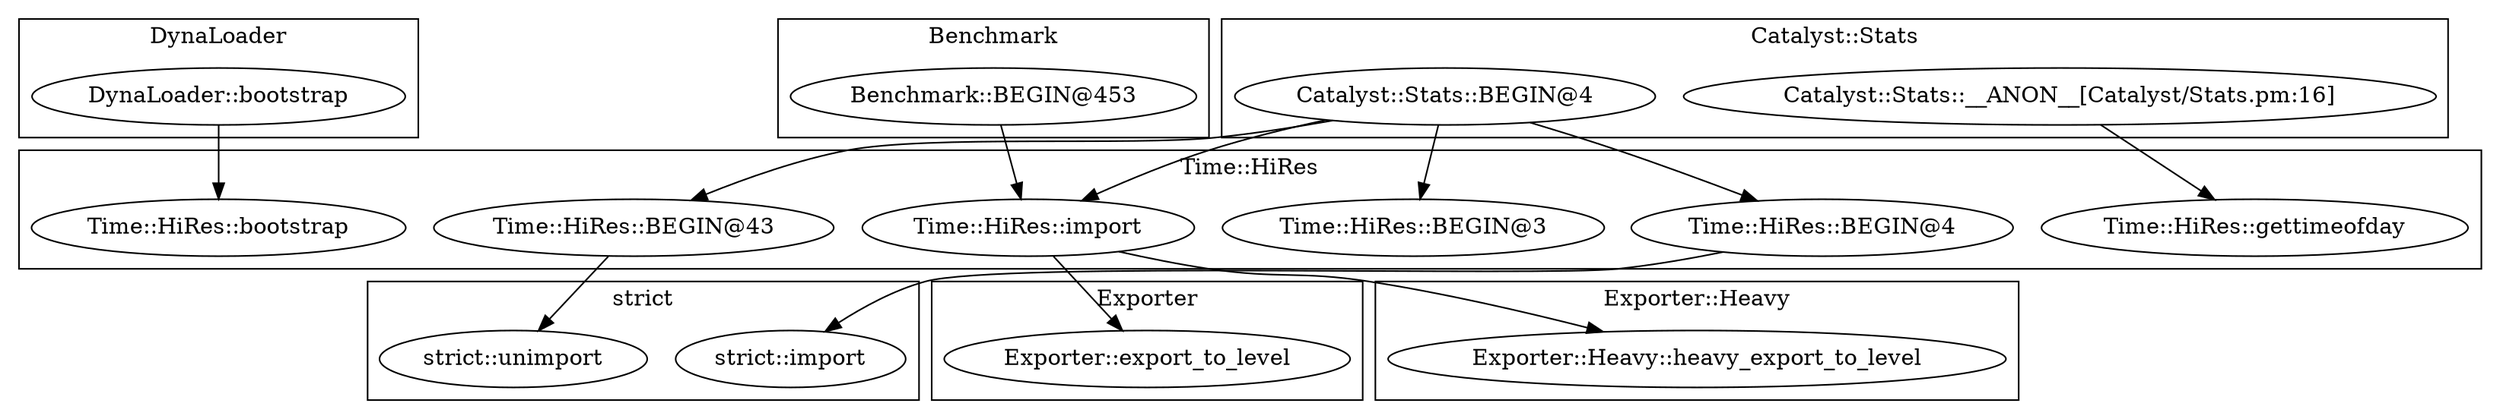 digraph {
graph [overlap=false]
subgraph cluster_Time_HiRes {
	label="Time::HiRes";
	"Time::HiRes::gettimeofday";
	"Time::HiRes::BEGIN@4";
	"Time::HiRes::BEGIN@3";
	"Time::HiRes::import";
	"Time::HiRes::BEGIN@43";
	"Time::HiRes::bootstrap";
}
subgraph cluster_DynaLoader {
	label="DynaLoader";
	"DynaLoader::bootstrap";
}
subgraph cluster_Exporter {
	label="Exporter";
	"Exporter::export_to_level";
}
subgraph cluster_Benchmark {
	label="Benchmark";
	"Benchmark::BEGIN@453";
}
subgraph cluster_Exporter_Heavy {
	label="Exporter::Heavy";
	"Exporter::Heavy::heavy_export_to_level";
}
subgraph cluster_Catalyst_Stats {
	label="Catalyst::Stats";
	"Catalyst::Stats::__ANON__[Catalyst/Stats.pm:16]";
	"Catalyst::Stats::BEGIN@4";
}
subgraph cluster_strict {
	label="strict";
	"strict::unimport";
	"strict::import";
}
"Catalyst::Stats::BEGIN@4" -> "Time::HiRes::BEGIN@4";
"DynaLoader::bootstrap" -> "Time::HiRes::bootstrap";
"Time::HiRes::BEGIN@4" -> "strict::import";
"Time::HiRes::import" -> "Exporter::Heavy::heavy_export_to_level";
"Time::HiRes::import" -> "Exporter::export_to_level";
"Time::HiRes::BEGIN@43" -> "strict::unimport";
"Catalyst::Stats::BEGIN@4" -> "Time::HiRes::import";
"Benchmark::BEGIN@453" -> "Time::HiRes::import";
"Catalyst::Stats::BEGIN@4" -> "Time::HiRes::BEGIN@3";
"Catalyst::Stats::__ANON__[Catalyst/Stats.pm:16]" -> "Time::HiRes::gettimeofday";
"Catalyst::Stats::BEGIN@4" -> "Time::HiRes::BEGIN@43";
}
